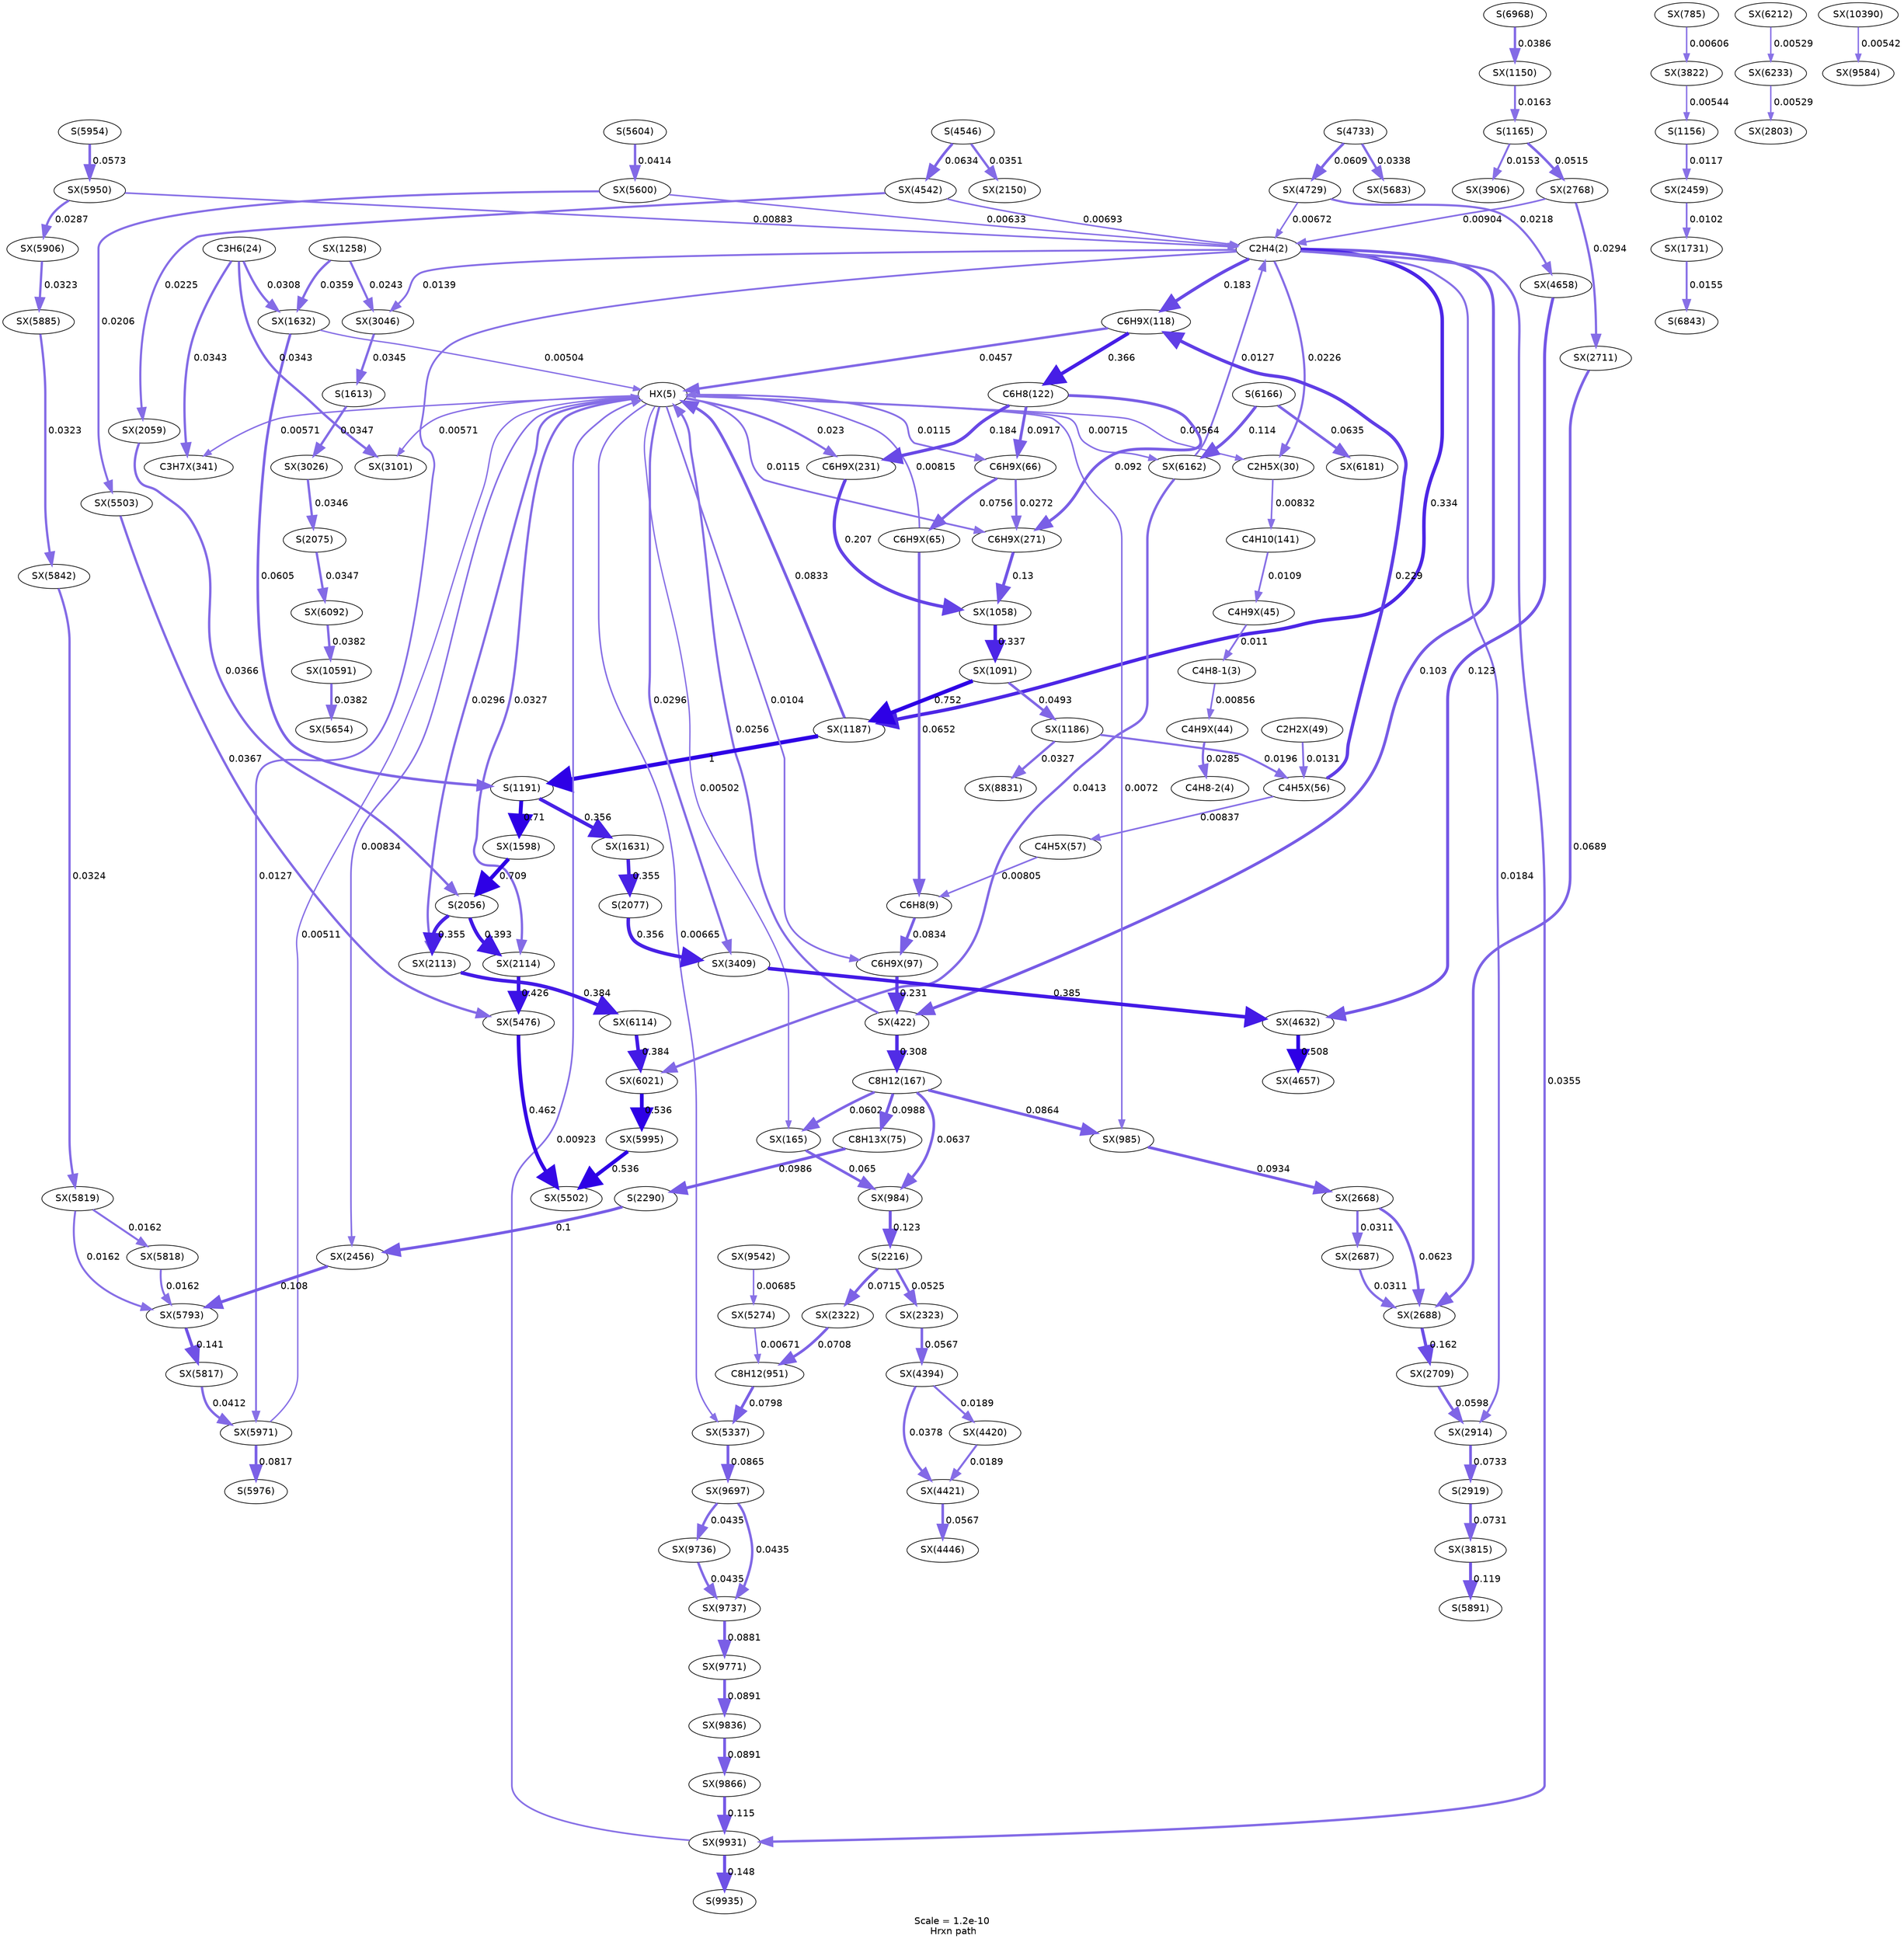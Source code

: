digraph reaction_paths {
center=1;
s5 -> s65[fontname="Helvetica", style="setlinewidth(3.14)", arrowsize=1.57, color="0.7, 0.523, 0.9"
, label=" 0.0226"];
s5 -> s84[fontname="Helvetica", style="setlinewidth(4.72)", arrowsize=2.36, color="0.7, 0.683, 0.9"
, label=" 0.183"];
s5 -> s101[fontname="Helvetica", style="setlinewidth(4.28)", arrowsize=2.14, color="0.7, 0.603, 0.9"
, label=" 0.103"];
s5 -> s130[fontname="Helvetica", style="setlinewidth(5.17)", arrowsize=2.59, color="0.7, 0.834, 0.9"
, label=" 0.334"];
s5 -> s196[fontname="Helvetica", style="setlinewidth(2.98)", arrowsize=1.49, color="0.7, 0.518, 0.9"
, label=" 0.0184"];
s191 -> s5[fontname="Helvetica", style="setlinewidth(2.45)", arrowsize=1.22, color="0.7, 0.509, 0.9"
, label=" 0.00904"];
s5 -> s201[fontname="Helvetica", style="setlinewidth(2.77)", arrowsize=1.39, color="0.7, 0.514, 0.9"
, label=" 0.0139"];
s223 -> s5[fontname="Helvetica", style="setlinewidth(2.25)", arrowsize=1.12, color="0.7, 0.507, 0.9"
, label=" 0.00693"];
s244 -> s5[fontname="Helvetica", style="setlinewidth(2.18)", arrowsize=1.09, color="0.7, 0.506, 0.9"
, label=" 0.00633"];
s230 -> s5[fontname="Helvetica", style="setlinewidth(2.22)", arrowsize=1.11, color="0.7, 0.507, 0.9"
, label=" 0.00672"];
s268 -> s5[fontname="Helvetica", style="setlinewidth(2.7)", arrowsize=1.35, color="0.7, 0.513, 0.9"
, label=" 0.0127"];
s5 -> s258[fontname="Helvetica", style="setlinewidth(2.7)", arrowsize=1.35, color="0.7, 0.513, 0.9"
, label=" 0.0127"];
s257 -> s5[fontname="Helvetica", style="setlinewidth(2.43)", arrowsize=1.21, color="0.7, 0.509, 0.9"
, label=" 0.00883"];
s5 -> s306[fontname="Helvetica", style="setlinewidth(3.48)", arrowsize=1.74, color="0.7, 0.535, 0.9"
, label=" 0.0355"];
s62 -> s65[fontname="Helvetica", style="setlinewidth(2.09)", arrowsize=1.05, color="0.7, 0.506, 0.9"
, label=" 0.00564"];
s84 -> s62[fontname="Helvetica", style="setlinewidth(3.67)", arrowsize=1.84, color="0.7, 0.546, 0.9"
, label=" 0.0457"];
s77 -> s62[fontname="Helvetica", style="setlinewidth(2.37)", arrowsize=1.18, color="0.7, 0.508, 0.9"
, label=" 0.00815"];
s62 -> s83[fontname="Helvetica", style="setlinewidth(2.55)", arrowsize=1.28, color="0.7, 0.51, 0.9"
, label=" 0.0104"];
s101 -> s62[fontname="Helvetica", style="setlinewidth(3.23)", arrowsize=1.62, color="0.7, 0.526, 0.9"
, label=" 0.0256"];
s62 -> s96[fontname="Helvetica", style="setlinewidth(3.15)", arrowsize=1.58, color="0.7, 0.523, 0.9"
, label=" 0.023"];
s62 -> s97[fontname="Helvetica", style="setlinewidth(2.63)", arrowsize=1.31, color="0.7, 0.512, 0.9"
, label=" 0.0115"];
s62 -> s78[fontname="Helvetica", style="setlinewidth(2.63)", arrowsize=1.31, color="0.7, 0.511, 0.9"
, label=" 0.0115"];
s130 -> s62[fontname="Helvetica", style="setlinewidth(4.12)", arrowsize=2.06, color="0.7, 0.583, 0.9"
, label=" 0.0833"];
s62 -> s91[fontname="Helvetica", style="setlinewidth(2)", arrowsize=1, color="0.7, 0.505, 0.9"
, label=" 0.00502"];
s62 -> s120[fontname="Helvetica", style="setlinewidth(2.28)", arrowsize=1.14, color="0.7, 0.507, 0.9"
, label=" 0.0072"];
s141 -> s62[fontname="Helvetica", style="setlinewidth(2.01)", arrowsize=1, color="0.7, 0.505, 0.9"
, label=" 0.00504"];
s62 -> s203[fontname="Helvetica", style="setlinewidth(3.34)", arrowsize=1.67, color="0.7, 0.53, 0.9"
, label=" 0.0296"];
s62 -> s161[fontname="Helvetica", style="setlinewidth(3.42)", arrowsize=1.71, color="0.7, 0.533, 0.9"
, label=" 0.0327"];
s62 -> s177[fontname="Helvetica", style="setlinewidth(2.39)", arrowsize=1.19, color="0.7, 0.508, 0.9"
, label=" 0.00834"];
s62 -> s160[fontname="Helvetica", style="setlinewidth(3.34)", arrowsize=1.67, color="0.7, 0.53, 0.9"
, label=" 0.0296"];
s62 -> s268[fontname="Helvetica", style="setlinewidth(2.27)", arrowsize=1.14, color="0.7, 0.507, 0.9"
, label=" 0.00715"];
s258 -> s62[fontname="Helvetica", style="setlinewidth(2.02)", arrowsize=1.01, color="0.7, 0.505, 0.9"
, label=" 0.00511"];
s62 -> s99[fontname="Helvetica", style="setlinewidth(2.1)", arrowsize=1.05, color="0.7, 0.506, 0.9"
, label=" 0.00571"];
s62 -> s202[fontname="Helvetica", style="setlinewidth(2.1)", arrowsize=1.05, color="0.7, 0.506, 0.9"
, label=" 0.00571"];
s62 -> s235[fontname="Helvetica", style="setlinewidth(2.22)", arrowsize=1.11, color="0.7, 0.507, 0.9"
, label=" 0.00665"];
s306 -> s62[fontname="Helvetica", style="setlinewidth(2.46)", arrowsize=1.23, color="0.7, 0.509, 0.9"
, label=" 0.00923"];
s76 -> s9[fontname="Helvetica", style="setlinewidth(2.36)", arrowsize=1.18, color="0.7, 0.508, 0.9"
, label=" 0.00805"];
s75 -> s76[fontname="Helvetica", style="setlinewidth(2.39)", arrowsize=1.19, color="0.7, 0.508, 0.9"
, label=" 0.00837"];
s77 -> s9[fontname="Helvetica", style="setlinewidth(3.94)", arrowsize=1.97, color="0.7, 0.565, 0.9"
, label=" 0.0652"];
s9 -> s83[fontname="Helvetica", style="setlinewidth(4.12)", arrowsize=2.06, color="0.7, 0.583, 0.9"
, label=" 0.0834"];
s75 -> s84[fontname="Helvetica", style="setlinewidth(4.89)", arrowsize=2.44, color="0.7, 0.729, 0.9"
, label=" 0.229"];
s74 -> s75[fontname="Helvetica", style="setlinewidth(2.72)", arrowsize=1.36, color="0.7, 0.513, 0.9"
, label=" 0.0131"];
s129 -> s75[fontname="Helvetica", style="setlinewidth(3.03)", arrowsize=1.52, color="0.7, 0.52, 0.9"
, label=" 0.0196"];
s73 -> s6[fontname="Helvetica", style="setlinewidth(2.59)", arrowsize=1.3, color="0.7, 0.511, 0.9"
, label=" 0.011"];
s6 -> s72[fontname="Helvetica", style="setlinewidth(2.41)", arrowsize=1.2, color="0.7, 0.509, 0.9"
, label=" 0.00856"];
s65 -> s14[fontname="Helvetica", style="setlinewidth(2.38)", arrowsize=1.19, color="0.7, 0.508, 0.9"
, label=" 0.00832"];
s84 -> s11[fontname="Helvetica", style="setlinewidth(5.24)", arrowsize=2.62, color="0.7, 0.866, 0.9"
, label=" 0.366"];
s11 -> s96[fontname="Helvetica", style="setlinewidth(4.72)", arrowsize=2.36, color="0.7, 0.684, 0.9"
, label=" 0.184"];
s11 -> s97[fontname="Helvetica", style="setlinewidth(4.2)", arrowsize=2.1, color="0.7, 0.592, 0.9"
, label=" 0.092"];
s11 -> s78[fontname="Helvetica", style="setlinewidth(4.2)", arrowsize=2.1, color="0.7, 0.592, 0.9"
, label=" 0.0917"];
s14 -> s73[fontname="Helvetica", style="setlinewidth(2.59)", arrowsize=1.3, color="0.7, 0.511, 0.9"
, label=" 0.0109"];
s78 -> s77[fontname="Helvetica", style="setlinewidth(4.05)", arrowsize=2.03, color="0.7, 0.576, 0.9"
, label=" 0.0756"];
s83 -> s101[fontname="Helvetica", style="setlinewidth(4.89)", arrowsize=2.45, color="0.7, 0.731, 0.9"
, label=" 0.231"];
s72 -> s7[fontname="Helvetica", style="setlinewidth(3.31)", arrowsize=1.66, color="0.7, 0.528, 0.9"
, label=" 0.0285"];
s101 -> s15[fontname="Helvetica", style="setlinewidth(5.11)", arrowsize=2.56, color="0.7, 0.808, 0.9"
, label=" 0.308"];
s15 -> s91[fontname="Helvetica", style="setlinewidth(3.88)", arrowsize=1.94, color="0.7, 0.56, 0.9"
, label=" 0.0602"];
s15 -> s119[fontname="Helvetica", style="setlinewidth(3.92)", arrowsize=1.96, color="0.7, 0.564, 0.9"
, label=" 0.0637"];
s15 -> s81[fontname="Helvetica", style="setlinewidth(4.25)", arrowsize=2.13, color="0.7, 0.599, 0.9"
, label=" 0.0988"];
s15 -> s120[fontname="Helvetica", style="setlinewidth(4.15)", arrowsize=2.08, color="0.7, 0.586, 0.9"
, label=" 0.0864"];
s96 -> s123[fontname="Helvetica", style="setlinewidth(4.81)", arrowsize=2.4, color="0.7, 0.707, 0.9"
, label=" 0.207"];
s97 -> s123[fontname="Helvetica", style="setlinewidth(4.46)", arrowsize=2.23, color="0.7, 0.63, 0.9"
, label=" 0.13"];
s123 -> s124[fontname="Helvetica", style="setlinewidth(5.18)", arrowsize=2.59, color="0.7, 0.837, 0.9"
, label=" 0.337"];
s78 -> s97[fontname="Helvetica", style="setlinewidth(3.28)", arrowsize=1.64, color="0.7, 0.527, 0.9"
, label=" 0.0272"];
s124 -> s130[fontname="Helvetica", style="setlinewidth(5.79)", arrowsize=2.89, color="0.7, 1.25, 0.9"
, label=" 0.752"];
s124 -> s129[fontname="Helvetica", style="setlinewidth(3.73)", arrowsize=1.86, color="0.7, 0.549, 0.9"
, label=" 0.0493"];
s130 -> s25[fontname="Helvetica", style="setlinewidth(6)", arrowsize=3, color="0.7, 1.5, 0.9"
, label=" 1"];
s25 -> s139[fontname="Helvetica", style="setlinewidth(5.74)", arrowsize=2.87, color="0.7, 1.21, 0.9"
, label=" 0.71"];
s141 -> s25[fontname="Helvetica", style="setlinewidth(3.88)", arrowsize=1.94, color="0.7, 0.561, 0.9"
, label=" 0.0605"];
s25 -> s140[fontname="Helvetica", style="setlinewidth(5.22)", arrowsize=2.61, color="0.7, 0.856, 0.9"
, label=" 0.356"];
s139 -> s32[fontname="Helvetica", style="setlinewidth(5.74)", arrowsize=2.87, color="0.7, 1.21, 0.9"
, label=" 0.709"];
s159 -> s32[fontname="Helvetica", style="setlinewidth(3.5)", arrowsize=1.75, color="0.7, 0.537, 0.9"
, label=" 0.0366"];
s32 -> s161[fontname="Helvetica", style="setlinewidth(5.29)", arrowsize=2.65, color="0.7, 0.893, 0.9"
, label=" 0.393"];
s32 -> s160[fontname="Helvetica", style="setlinewidth(5.22)", arrowsize=2.61, color="0.7, 0.855, 0.9"
, label=" 0.355"];
s91 -> s119[fontname="Helvetica", style="setlinewidth(3.94)", arrowsize=1.97, color="0.7, 0.565, 0.9"
, label=" 0.065"];
s119 -> s35[fontname="Helvetica", style="setlinewidth(4.42)", arrowsize=2.21, color="0.7, 0.623, 0.9"
, label=" 0.123"];
s35 -> s171[fontname="Helvetica", style="setlinewidth(3.78)", arrowsize=1.89, color="0.7, 0.553, 0.9"
, label=" 0.0525"];
s35 -> s170[fontname="Helvetica", style="setlinewidth(4.01)", arrowsize=2, color="0.7, 0.571, 0.9"
, label=" 0.0715"];
s81 -> s36[fontname="Helvetica", style="setlinewidth(4.25)", arrowsize=2.13, color="0.7, 0.599, 0.9"
, label=" 0.0986"];
s36 -> s177[fontname="Helvetica", style="setlinewidth(4.26)", arrowsize=2.13, color="0.7, 0.6, 0.9"
, label=" 0.1"];
s120 -> s183[fontname="Helvetica", style="setlinewidth(4.21)", arrowsize=2.1, color="0.7, 0.593, 0.9"
, label=" 0.0934"];
s183 -> s186[fontname="Helvetica", style="setlinewidth(3.9)", arrowsize=1.95, color="0.7, 0.562, 0.9"
, label=" 0.0623"];
s183 -> s185[fontname="Helvetica", style="setlinewidth(3.38)", arrowsize=1.69, color="0.7, 0.531, 0.9"
, label=" 0.0311"];
s185 -> s186[fontname="Helvetica", style="setlinewidth(3.38)", arrowsize=1.69, color="0.7, 0.531, 0.9"
, label=" 0.0311"];
s189 -> s186[fontname="Helvetica", style="setlinewidth(3.98)", arrowsize=1.99, color="0.7, 0.569, 0.9"
, label=" 0.0689"];
s186 -> s187[fontname="Helvetica", style="setlinewidth(4.63)", arrowsize=2.31, color="0.7, 0.662, 0.9"
, label=" 0.162"];
s191 -> s189[fontname="Helvetica", style="setlinewidth(3.34)", arrowsize=1.67, color="0.7, 0.529, 0.9"
, label=" 0.0294"];
s187 -> s196[fontname="Helvetica", style="setlinewidth(3.87)", arrowsize=1.94, color="0.7, 0.56, 0.9"
, label=" 0.0598"];
s10 -> s141[fontname="Helvetica", style="setlinewidth(3.37)", arrowsize=1.69, color="0.7, 0.531, 0.9"
, label=" 0.0308"];
s133 -> s141[fontname="Helvetica", style="setlinewidth(3.49)", arrowsize=1.74, color="0.7, 0.536, 0.9"
, label=" 0.0359"];
s10 -> s99[fontname="Helvetica", style="setlinewidth(3.45)", arrowsize=1.73, color="0.7, 0.534, 0.9"
, label=" 0.0343"];
s10 -> s202[fontname="Helvetica", style="setlinewidth(3.45)", arrowsize=1.73, color="0.7, 0.534, 0.9"
, label=" 0.0343"];
s133 -> s201[fontname="Helvetica", style="setlinewidth(3.19)", arrowsize=1.6, color="0.7, 0.524, 0.9"
, label=" 0.0243"];
s140 -> s34[fontname="Helvetica", style="setlinewidth(5.22)", arrowsize=2.61, color="0.7, 0.855, 0.9"
, label=" 0.355"];
s34 -> s203[fontname="Helvetica", style="setlinewidth(5.22)", arrowsize=2.61, color="0.7, 0.856, 0.9"
, label=" 0.356"];
s196 -> s38[fontname="Helvetica", style="setlinewidth(4.03)", arrowsize=2.01, color="0.7, 0.573, 0.9"
, label=" 0.0733"];
s115 -> s208[fontname="Helvetica", style="setlinewidth(2.15)", arrowsize=1.07, color="0.7, 0.506, 0.9"
, label=" 0.00606"];
s208 -> s22[fontname="Helvetica", style="setlinewidth(2.06)", arrowsize=1.03, color="0.7, 0.505, 0.9"
, label=" 0.00544"];
s22 -> s179[fontname="Helvetica", style="setlinewidth(2.64)", arrowsize=1.32, color="0.7, 0.512, 0.9"
, label=" 0.0117"];
s24 -> s191[fontname="Helvetica", style="setlinewidth(3.76)", arrowsize=1.88, color="0.7, 0.552, 0.9"
, label=" 0.0515"];
s24 -> s209[fontname="Helvetica", style="setlinewidth(2.84)", arrowsize=1.42, color="0.7, 0.515, 0.9"
, label=" 0.0153"];
s126 -> s24[fontname="Helvetica", style="setlinewidth(2.89)", arrowsize=1.45, color="0.7, 0.516, 0.9"
, label=" 0.0163"];
s38 -> s207[fontname="Helvetica", style="setlinewidth(4.03)", arrowsize=2.01, color="0.7, 0.573, 0.9"
, label=" 0.0731"];
s201 -> s28[fontname="Helvetica", style="setlinewidth(3.46)", arrowsize=1.73, color="0.7, 0.534, 0.9"
, label=" 0.0345"];
s28 -> s200[fontname="Helvetica", style="setlinewidth(3.46)", arrowsize=1.73, color="0.7, 0.535, 0.9"
, label=" 0.0347"];
s171 -> s213[fontname="Helvetica", style="setlinewidth(3.83)", arrowsize=1.92, color="0.7, 0.557, 0.9"
, label=" 0.0567"];
s213 -> s216[fontname="Helvetica", style="setlinewidth(3.53)", arrowsize=1.76, color="0.7, 0.538, 0.9"
, label=" 0.0378"];
s213 -> s215[fontname="Helvetica", style="setlinewidth(3)", arrowsize=1.5, color="0.7, 0.519, 0.9"
, label=" 0.0189"];
s215 -> s216[fontname="Helvetica", style="setlinewidth(3)", arrowsize=1.5, color="0.7, 0.519, 0.9"
, label=" 0.0189"];
s216 -> s217[fontname="Helvetica", style="setlinewidth(3.83)", arrowsize=1.92, color="0.7, 0.557, 0.9"
, label=" 0.0567"];
s223 -> s159[fontname="Helvetica", style="setlinewidth(3.14)", arrowsize=1.57, color="0.7, 0.523, 0.9"
, label=" 0.0225"];
s203 -> s224[fontname="Helvetica", style="setlinewidth(5.28)", arrowsize=2.64, color="0.7, 0.885, 0.9"
, label=" 0.385"];
s226 -> s224[fontname="Helvetica", style="setlinewidth(4.42)", arrowsize=2.21, color="0.7, 0.623, 0.9"
, label=" 0.123"];
s224 -> s225[fontname="Helvetica", style="setlinewidth(5.49)", arrowsize=2.74, color="0.7, 1.01, 0.9"
, label=" 0.508"];
s230 -> s226[fontname="Helvetica", style="setlinewidth(3.11)", arrowsize=1.56, color="0.7, 0.522, 0.9"
, label=" 0.0218"];
s170 -> s21[fontname="Helvetica", style="setlinewidth(4)", arrowsize=2, color="0.7, 0.571, 0.9"
, label=" 0.0708"];
s232 -> s21[fontname="Helvetica", style="setlinewidth(2.22)", arrowsize=1.11, color="0.7, 0.507, 0.9"
, label=" 0.00671"];
s21 -> s235[fontname="Helvetica", style="setlinewidth(4.09)", arrowsize=2.05, color="0.7, 0.58, 0.9"
, label=" 0.0798"];
s44 -> s223[fontname="Helvetica", style="setlinewidth(3.92)", arrowsize=1.96, color="0.7, 0.563, 0.9"
, label=" 0.0634"];
s44 -> s165[fontname="Helvetica", style="setlinewidth(3.47)", arrowsize=1.74, color="0.7, 0.535, 0.9"
, label=" 0.0351"];
s161 -> s237[fontname="Helvetica", style="setlinewidth(5.35)", arrowsize=2.68, color="0.7, 0.926, 0.9"
, label=" 0.426"];
s239 -> s237[fontname="Helvetica", style="setlinewidth(3.51)", arrowsize=1.75, color="0.7, 0.537, 0.9"
, label=" 0.0367"];
s237 -> s238[fontname="Helvetica", style="setlinewidth(5.42)", arrowsize=2.71, color="0.7, 0.962, 0.9"
, label=" 0.462"];
s244 -> s239[fontname="Helvetica", style="setlinewidth(3.07)", arrowsize=1.53, color="0.7, 0.521, 0.9"
, label=" 0.0206"];
s46 -> s244[fontname="Helvetica", style="setlinewidth(3.6)", arrowsize=1.8, color="0.7, 0.541, 0.9"
, label=" 0.0414"];
s45 -> s230[fontname="Helvetica", style="setlinewidth(3.89)", arrowsize=1.94, color="0.7, 0.561, 0.9"
, label=" 0.0609"];
s45 -> s246[fontname="Helvetica", style="setlinewidth(3.44)", arrowsize=1.72, color="0.7, 0.534, 0.9"
, label=" 0.0338"];
s177 -> s249[fontname="Helvetica", style="setlinewidth(4.32)", arrowsize=2.16, color="0.7, 0.608, 0.9"
, label=" 0.108"];
s252 -> s249[fontname="Helvetica", style="setlinewidth(2.89)", arrowsize=1.44, color="0.7, 0.516, 0.9"
, label=" 0.0162"];
s251 -> s249[fontname="Helvetica", style="setlinewidth(2.89)", arrowsize=1.44, color="0.7, 0.516, 0.9"
, label=" 0.0162"];
s249 -> s250[fontname="Helvetica", style="setlinewidth(4.52)", arrowsize=2.26, color="0.7, 0.641, 0.9"
, label=" 0.141"];
s252 -> s251[fontname="Helvetica", style="setlinewidth(2.89)", arrowsize=1.44, color="0.7, 0.516, 0.9"
, label=" 0.0162"];
s253 -> s252[fontname="Helvetica", style="setlinewidth(3.41)", arrowsize=1.71, color="0.7, 0.532, 0.9"
, label=" 0.0324"];
s255 -> s253[fontname="Helvetica", style="setlinewidth(3.41)", arrowsize=1.7, color="0.7, 0.532, 0.9"
, label=" 0.0323"];
s256 -> s255[fontname="Helvetica", style="setlinewidth(3.41)", arrowsize=1.7, color="0.7, 0.532, 0.9"
, label=" 0.0323"];
s257 -> s256[fontname="Helvetica", style="setlinewidth(3.32)", arrowsize=1.66, color="0.7, 0.529, 0.9"
, label=" 0.0287"];
s250 -> s258[fontname="Helvetica", style="setlinewidth(3.59)", arrowsize=1.8, color="0.7, 0.541, 0.9"
, label=" 0.0412"];
s259 -> s238[fontname="Helvetica", style="setlinewidth(5.53)", arrowsize=2.76, color="0.7, 1.04, 0.9"
, label=" 0.536"];
s262 -> s259[fontname="Helvetica", style="setlinewidth(5.53)", arrowsize=2.76, color="0.7, 1.04, 0.9"
, label=" 0.536"];
s160 -> s267[fontname="Helvetica", style="setlinewidth(5.28)", arrowsize=2.64, color="0.7, 0.884, 0.9"
, label=" 0.384"];
s267 -> s262[fontname="Helvetica", style="setlinewidth(5.28)", arrowsize=2.64, color="0.7, 0.884, 0.9"
, label=" 0.384"];
s268 -> s262[fontname="Helvetica", style="setlinewidth(3.59)", arrowsize=1.8, color="0.7, 0.541, 0.9"
, label=" 0.0413"];
s52 -> s268[fontname="Helvetica", style="setlinewidth(4.36)", arrowsize=2.18, color="0.7, 0.614, 0.9"
, label=" 0.114"];
s52 -> s269[fontname="Helvetica", style="setlinewidth(3.92)", arrowsize=1.96, color="0.7, 0.563, 0.9"
, label=" 0.0635"];
s270 -> s273[fontname="Helvetica", style="setlinewidth(2.04)", arrowsize=1.02, color="0.7, 0.505, 0.9"
, label=" 0.00529"];
s258 -> s49[fontname="Helvetica", style="setlinewidth(4.11)", arrowsize=2.05, color="0.7, 0.582, 0.9"
, label=" 0.0817"];
s179 -> s147[fontname="Helvetica", style="setlinewidth(2.54)", arrowsize=1.27, color="0.7, 0.51, 0.9"
, label=" 0.0102"];
s147 -> s54[fontname="Helvetica", style="setlinewidth(2.85)", arrowsize=1.43, color="0.7, 0.515, 0.9"
, label=" 0.0155"];
s273 -> s192[fontname="Helvetica", style="setlinewidth(2.04)", arrowsize=1.02, color="0.7, 0.505, 0.9"
, label=" 0.00529"];
s200 -> s33[fontname="Helvetica", style="setlinewidth(3.46)", arrowsize=1.73, color="0.7, 0.535, 0.9"
, label=" 0.0346"];
s33 -> s266[fontname="Helvetica", style="setlinewidth(3.46)", arrowsize=1.73, color="0.7, 0.535, 0.9"
, label=" 0.0347"];
s129 -> s294[fontname="Helvetica", style="setlinewidth(3.42)", arrowsize=1.71, color="0.7, 0.533, 0.9"
, label=" 0.0327"];
s48 -> s257[fontname="Helvetica", style="setlinewidth(3.84)", arrowsize=1.92, color="0.7, 0.557, 0.9"
, label=" 0.0573"];
s207 -> s47[fontname="Helvetica", style="setlinewidth(4.39)", arrowsize=2.2, color="0.7, 0.619, 0.9"
, label=" 0.119"];
s295 -> s232[fontname="Helvetica", style="setlinewidth(2.24)", arrowsize=1.12, color="0.7, 0.507, 0.9"
, label=" 0.00685"];
s235 -> s298[fontname="Helvetica", style="setlinewidth(4.15)", arrowsize=2.08, color="0.7, 0.586, 0.9"
, label=" 0.0865"];
s298 -> s301[fontname="Helvetica", style="setlinewidth(3.63)", arrowsize=1.82, color="0.7, 0.544, 0.9"
, label=" 0.0435"];
s298 -> s300[fontname="Helvetica", style="setlinewidth(3.63)", arrowsize=1.82, color="0.7, 0.544, 0.9"
, label=" 0.0435"];
s300 -> s301[fontname="Helvetica", style="setlinewidth(3.63)", arrowsize=1.82, color="0.7, 0.544, 0.9"
, label=" 0.0435"];
s301 -> s302[fontname="Helvetica", style="setlinewidth(4.17)", arrowsize=2.08, color="0.7, 0.588, 0.9"
, label=" 0.0881"];
s302 -> s304[fontname="Helvetica", style="setlinewidth(4.17)", arrowsize=2.09, color="0.7, 0.589, 0.9"
, label=" 0.0891"];
s304 -> s305[fontname="Helvetica", style="setlinewidth(4.17)", arrowsize=2.09, color="0.7, 0.589, 0.9"
, label=" 0.0891"];
s305 -> s306[fontname="Helvetica", style="setlinewidth(4.37)", arrowsize=2.18, color="0.7, 0.615, 0.9"
, label=" 0.115"];
s306 -> s59[fontname="Helvetica", style="setlinewidth(4.56)", arrowsize=2.28, color="0.7, 0.648, 0.9"
, label=" 0.148"];
s55 -> s126[fontname="Helvetica", style="setlinewidth(3.54)", arrowsize=1.77, color="0.7, 0.539, 0.9"
, label=" 0.0386"];
s308 -> s297[fontname="Helvetica", style="setlinewidth(2.06)", arrowsize=1.03, color="0.7, 0.505, 0.9"
, label=" 0.00542"];
s266 -> s311[fontname="Helvetica", style="setlinewidth(3.53)", arrowsize=1.77, color="0.7, 0.538, 0.9"
, label=" 0.0382"];
s311 -> s245[fontname="Helvetica", style="setlinewidth(3.53)", arrowsize=1.77, color="0.7, 0.538, 0.9"
, label=" 0.0382"];
s5 [ fontname="Helvetica", label="C2H4(2)"];
s6 [ fontname="Helvetica", label="C4H8-1(3)"];
s7 [ fontname="Helvetica", label="C4H8-2(4)"];
s9 [ fontname="Helvetica", label="C6H8(9)"];
s10 [ fontname="Helvetica", label="C3H6(24)"];
s11 [ fontname="Helvetica", label="C6H8(122)"];
s14 [ fontname="Helvetica", label="C4H10(141)"];
s15 [ fontname="Helvetica", label="C8H12(167)"];
s21 [ fontname="Helvetica", label="C8H12(951)"];
s22 [ fontname="Helvetica", label="S(1156)"];
s24 [ fontname="Helvetica", label="S(1165)"];
s25 [ fontname="Helvetica", label="S(1191)"];
s28 [ fontname="Helvetica", label="S(1613)"];
s32 [ fontname="Helvetica", label="S(2056)"];
s33 [ fontname="Helvetica", label="S(2075)"];
s34 [ fontname="Helvetica", label="S(2077)"];
s35 [ fontname="Helvetica", label="S(2216)"];
s36 [ fontname="Helvetica", label="S(2290)"];
s38 [ fontname="Helvetica", label="S(2919)"];
s44 [ fontname="Helvetica", label="S(4546)"];
s45 [ fontname="Helvetica", label="S(4733)"];
s46 [ fontname="Helvetica", label="S(5604)"];
s47 [ fontname="Helvetica", label="S(5891)"];
s48 [ fontname="Helvetica", label="S(5954)"];
s49 [ fontname="Helvetica", label="S(5976)"];
s52 [ fontname="Helvetica", label="S(6166)"];
s54 [ fontname="Helvetica", label="S(6843)"];
s55 [ fontname="Helvetica", label="S(6968)"];
s59 [ fontname="Helvetica", label="S(9935)"];
s62 [ fontname="Helvetica", label="HX(5)"];
s65 [ fontname="Helvetica", label="C2H5X(30)"];
s72 [ fontname="Helvetica", label="C4H9X(44)"];
s73 [ fontname="Helvetica", label="C4H9X(45)"];
s74 [ fontname="Helvetica", label="C2H2X(49)"];
s75 [ fontname="Helvetica", label="C4H5X(56)"];
s76 [ fontname="Helvetica", label="C4H5X(57)"];
s77 [ fontname="Helvetica", label="C6H9X(65)"];
s78 [ fontname="Helvetica", label="C6H9X(66)"];
s81 [ fontname="Helvetica", label="C8H13X(75)"];
s83 [ fontname="Helvetica", label="C6H9X(97)"];
s84 [ fontname="Helvetica", label="C6H9X(118)"];
s91 [ fontname="Helvetica", label="SX(165)"];
s96 [ fontname="Helvetica", label="C6H9X(231)"];
s97 [ fontname="Helvetica", label="C6H9X(271)"];
s99 [ fontname="Helvetica", label="C3H7X(341)"];
s101 [ fontname="Helvetica", label="SX(422)"];
s115 [ fontname="Helvetica", label="SX(785)"];
s119 [ fontname="Helvetica", label="SX(984)"];
s120 [ fontname="Helvetica", label="SX(985)"];
s123 [ fontname="Helvetica", label="SX(1058)"];
s124 [ fontname="Helvetica", label="SX(1091)"];
s126 [ fontname="Helvetica", label="SX(1150)"];
s129 [ fontname="Helvetica", label="SX(1186)"];
s130 [ fontname="Helvetica", label="SX(1187)"];
s133 [ fontname="Helvetica", label="SX(1258)"];
s139 [ fontname="Helvetica", label="SX(1598)"];
s140 [ fontname="Helvetica", label="SX(1631)"];
s141 [ fontname="Helvetica", label="SX(1632)"];
s147 [ fontname="Helvetica", label="SX(1731)"];
s159 [ fontname="Helvetica", label="SX(2059)"];
s160 [ fontname="Helvetica", label="SX(2113)"];
s161 [ fontname="Helvetica", label="SX(2114)"];
s165 [ fontname="Helvetica", label="SX(2150)"];
s170 [ fontname="Helvetica", label="SX(2322)"];
s171 [ fontname="Helvetica", label="SX(2323)"];
s177 [ fontname="Helvetica", label="SX(2456)"];
s179 [ fontname="Helvetica", label="SX(2459)"];
s183 [ fontname="Helvetica", label="SX(2668)"];
s185 [ fontname="Helvetica", label="SX(2687)"];
s186 [ fontname="Helvetica", label="SX(2688)"];
s187 [ fontname="Helvetica", label="SX(2709)"];
s189 [ fontname="Helvetica", label="SX(2711)"];
s191 [ fontname="Helvetica", label="SX(2768)"];
s192 [ fontname="Helvetica", label="SX(2803)"];
s196 [ fontname="Helvetica", label="SX(2914)"];
s200 [ fontname="Helvetica", label="SX(3026)"];
s201 [ fontname="Helvetica", label="SX(3046)"];
s202 [ fontname="Helvetica", label="SX(3101)"];
s203 [ fontname="Helvetica", label="SX(3409)"];
s207 [ fontname="Helvetica", label="SX(3815)"];
s208 [ fontname="Helvetica", label="SX(3822)"];
s209 [ fontname="Helvetica", label="SX(3906)"];
s213 [ fontname="Helvetica", label="SX(4394)"];
s215 [ fontname="Helvetica", label="SX(4420)"];
s216 [ fontname="Helvetica", label="SX(4421)"];
s217 [ fontname="Helvetica", label="SX(4446)"];
s223 [ fontname="Helvetica", label="SX(4542)"];
s224 [ fontname="Helvetica", label="SX(4632)"];
s225 [ fontname="Helvetica", label="SX(4657)"];
s226 [ fontname="Helvetica", label="SX(4658)"];
s230 [ fontname="Helvetica", label="SX(4729)"];
s232 [ fontname="Helvetica", label="SX(5274)"];
s235 [ fontname="Helvetica", label="SX(5337)"];
s237 [ fontname="Helvetica", label="SX(5476)"];
s238 [ fontname="Helvetica", label="SX(5502)"];
s239 [ fontname="Helvetica", label="SX(5503)"];
s244 [ fontname="Helvetica", label="SX(5600)"];
s245 [ fontname="Helvetica", label="SX(5654)"];
s246 [ fontname="Helvetica", label="SX(5683)"];
s249 [ fontname="Helvetica", label="SX(5793)"];
s250 [ fontname="Helvetica", label="SX(5817)"];
s251 [ fontname="Helvetica", label="SX(5818)"];
s252 [ fontname="Helvetica", label="SX(5819)"];
s253 [ fontname="Helvetica", label="SX(5842)"];
s255 [ fontname="Helvetica", label="SX(5885)"];
s256 [ fontname="Helvetica", label="SX(5906)"];
s257 [ fontname="Helvetica", label="SX(5950)"];
s258 [ fontname="Helvetica", label="SX(5971)"];
s259 [ fontname="Helvetica", label="SX(5995)"];
s262 [ fontname="Helvetica", label="SX(6021)"];
s266 [ fontname="Helvetica", label="SX(6092)"];
s267 [ fontname="Helvetica", label="SX(6114)"];
s268 [ fontname="Helvetica", label="SX(6162)"];
s269 [ fontname="Helvetica", label="SX(6181)"];
s270 [ fontname="Helvetica", label="SX(6212)"];
s273 [ fontname="Helvetica", label="SX(6233)"];
s294 [ fontname="Helvetica", label="SX(8831)"];
s295 [ fontname="Helvetica", label="SX(9542)"];
s297 [ fontname="Helvetica", label="SX(9584)"];
s298 [ fontname="Helvetica", label="SX(9697)"];
s300 [ fontname="Helvetica", label="SX(9736)"];
s301 [ fontname="Helvetica", label="SX(9737)"];
s302 [ fontname="Helvetica", label="SX(9771)"];
s304 [ fontname="Helvetica", label="SX(9836)"];
s305 [ fontname="Helvetica", label="SX(9866)"];
s306 [ fontname="Helvetica", label="SX(9931)"];
s308 [ fontname="Helvetica", label="SX(10390)"];
s311 [ fontname="Helvetica", label="SX(10591)"];
 label = "Scale = 1.2e-10\l Hrxn path";
 fontname = "Helvetica";
}
